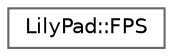 digraph "Graphical Class Hierarchy"
{
 // LATEX_PDF_SIZE
  bgcolor="transparent";
  edge [fontname=Helvetica,fontsize=10,labelfontname=Helvetica,labelfontsize=10];
  node [fontname=Helvetica,fontsize=10,shape=box,height=0.2,width=0.4];
  rankdir="LR";
  Node0 [id="Node000000",label="LilyPad::FPS",height=0.2,width=0.4,color="grey40", fillcolor="white", style="filled",URL="$classLilyPad_1_1FPS.html",tooltip=" "];
}
